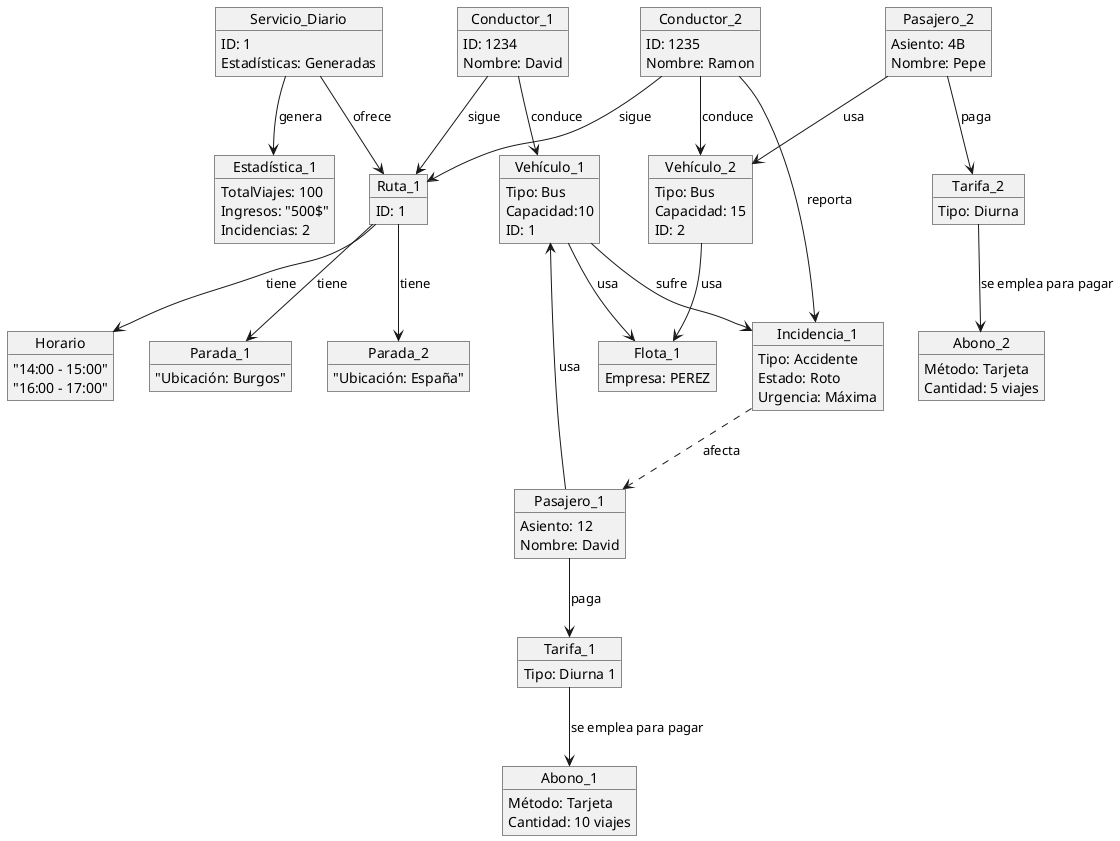 @startuml DiagramaDeObjetosActualizado

hide circle
hide empty members

object Servicio_Diario {
    ID: 1
    Estadísticas: Generadas
}

object Ruta_1 {
    ID: 1
}

object Horario {
    "14:00 - 15:00"
    "16:00 - 17:00"
}

object Parada_1 {
    "Ubicación: Burgos"
}

object Parada_2 {
    "Ubicación: España"
}

object Conductor_1 {
    ID: 1234
    Nombre: David
}

object Conductor_2 {
    ID: 1235
    Nombre: Ramon
}

object Vehículo_1 {
    Tipo: Bus
    Capacidad:10
    ID: 1
}

object Vehículo_2 {
    Tipo: Bus
    Capacidad: 15
    ID: 2
}

object Flota_1 {
    Empresa: PEREZ
}

object Incidencia_1 {
    Tipo: Accidente
    Estado: Roto
    Urgencia: Máxima
}

object Pasajero_1 {
    Asiento: 12
    Nombre: David
}

object Pasajero_2 {
    Asiento: 4B
    Nombre: Pepe
}

object Tarifa_1 {
    Tipo: Diurna 1
}

object Tarifa_2 {
    Tipo: Diurna 
}

object Abono_1 {
    Método: Tarjeta
    Cantidad: 10 viajes
}

object Abono_2 {
    Método: Tarjeta
    Cantidad: 5 viajes
}

object Estadística_1 {
    TotalViajes: 100
    Ingresos: "500$"
    Incidencias: 2
}

Servicio_Diario --> Ruta_1 : "ofrece"
Servicio_Diario --> Estadística_1 : "genera"
Ruta_1 --> Parada_1 : "tiene"
Ruta_1 --> Parada_2 : "tiene"
Ruta_1 --> Horario : "tiene"
Conductor_1 --> Ruta_1 : "sigue"
Conductor_2 --> Ruta_1 : "sigue"
Conductor_1 --> Vehículo_1 : "conduce"
Conductor_2 --> Vehículo_2 : "conduce"
Vehículo_1 --> Flota_1 : "usa"
Vehículo_2 --> Flota_1 : "usa"
Vehículo_1 --> Incidencia_1 : "sufre"
Conductor_2 --> Incidencia_1 : "reporta"
Incidencia_1 ..> Pasajero_1 : "afecta"
Pasajero_1 --> Vehículo_1 : "usa"
Pasajero_1 --> Tarifa_1 : "paga"
Pasajero_2 --> Vehículo_2 : "usa"
Pasajero_2 --> Tarifa_2 : "paga"
Tarifa_1 --> Abono_1 : "se emplea para pagar"
Tarifa_2 --> Abono_2 : "se emplea para pagar"

@enduml
